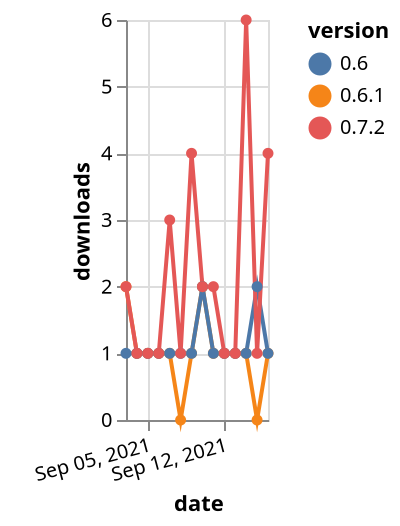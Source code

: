 {"$schema": "https://vega.github.io/schema/vega-lite/v5.json", "description": "A simple bar chart with embedded data.", "data": {"values": [{"date": "2021-09-03", "total": 150, "delta": 2, "version": "0.6.1"}, {"date": "2021-09-04", "total": 151, "delta": 1, "version": "0.6.1"}, {"date": "2021-09-05", "total": 152, "delta": 1, "version": "0.6.1"}, {"date": "2021-09-06", "total": 153, "delta": 1, "version": "0.6.1"}, {"date": "2021-09-07", "total": 154, "delta": 1, "version": "0.6.1"}, {"date": "2021-09-08", "total": 154, "delta": 0, "version": "0.6.1"}, {"date": "2021-09-09", "total": 155, "delta": 1, "version": "0.6.1"}, {"date": "2021-09-10", "total": 157, "delta": 2, "version": "0.6.1"}, {"date": "2021-09-11", "total": 158, "delta": 1, "version": "0.6.1"}, {"date": "2021-09-12", "total": 159, "delta": 1, "version": "0.6.1"}, {"date": "2021-09-13", "total": 160, "delta": 1, "version": "0.6.1"}, {"date": "2021-09-14", "total": 161, "delta": 1, "version": "0.6.1"}, {"date": "2021-09-15", "total": 161, "delta": 0, "version": "0.6.1"}, {"date": "2021-09-16", "total": 162, "delta": 1, "version": "0.6.1"}, {"date": "2021-09-03", "total": 242, "delta": 1, "version": "0.6"}, {"date": "2021-09-04", "total": 243, "delta": 1, "version": "0.6"}, {"date": "2021-09-05", "total": 244, "delta": 1, "version": "0.6"}, {"date": "2021-09-06", "total": 245, "delta": 1, "version": "0.6"}, {"date": "2021-09-07", "total": 246, "delta": 1, "version": "0.6"}, {"date": "2021-09-08", "total": 247, "delta": 1, "version": "0.6"}, {"date": "2021-09-09", "total": 248, "delta": 1, "version": "0.6"}, {"date": "2021-09-10", "total": 250, "delta": 2, "version": "0.6"}, {"date": "2021-09-11", "total": 251, "delta": 1, "version": "0.6"}, {"date": "2021-09-12", "total": 252, "delta": 1, "version": "0.6"}, {"date": "2021-09-13", "total": 253, "delta": 1, "version": "0.6"}, {"date": "2021-09-14", "total": 254, "delta": 1, "version": "0.6"}, {"date": "2021-09-15", "total": 256, "delta": 2, "version": "0.6"}, {"date": "2021-09-16", "total": 257, "delta": 1, "version": "0.6"}, {"date": "2021-09-03", "total": 192, "delta": 2, "version": "0.7.2"}, {"date": "2021-09-04", "total": 193, "delta": 1, "version": "0.7.2"}, {"date": "2021-09-05", "total": 194, "delta": 1, "version": "0.7.2"}, {"date": "2021-09-06", "total": 195, "delta": 1, "version": "0.7.2"}, {"date": "2021-09-07", "total": 198, "delta": 3, "version": "0.7.2"}, {"date": "2021-09-08", "total": 199, "delta": 1, "version": "0.7.2"}, {"date": "2021-09-09", "total": 203, "delta": 4, "version": "0.7.2"}, {"date": "2021-09-10", "total": 205, "delta": 2, "version": "0.7.2"}, {"date": "2021-09-11", "total": 207, "delta": 2, "version": "0.7.2"}, {"date": "2021-09-12", "total": 208, "delta": 1, "version": "0.7.2"}, {"date": "2021-09-13", "total": 209, "delta": 1, "version": "0.7.2"}, {"date": "2021-09-14", "total": 215, "delta": 6, "version": "0.7.2"}, {"date": "2021-09-15", "total": 216, "delta": 1, "version": "0.7.2"}, {"date": "2021-09-16", "total": 220, "delta": 4, "version": "0.7.2"}]}, "width": "container", "mark": {"type": "line", "point": {"filled": true}}, "encoding": {"x": {"field": "date", "type": "temporal", "timeUnit": "yearmonthdate", "title": "date", "axis": {"labelAngle": -15}}, "y": {"field": "delta", "type": "quantitative", "title": "downloads"}, "color": {"field": "version", "type": "nominal"}, "tooltip": {"field": "delta"}}}